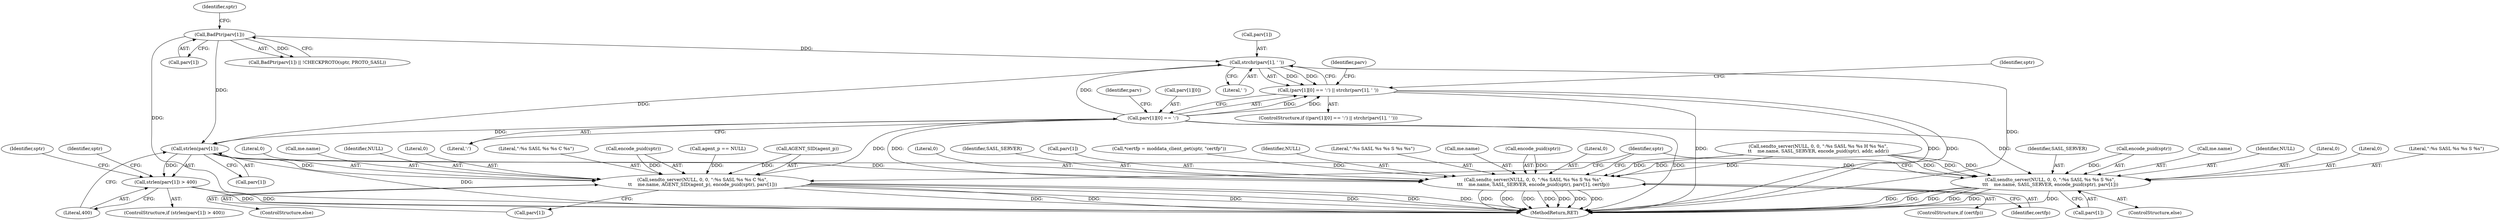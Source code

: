 digraph "0_unrealircd_f473e355e1dc422c4f019dbf86bc50ba1a34a766@API" {
"1000161" [label="(Call,strchr(parv[1], ' '))"];
"1000154" [label="(Call,parv[1][0] == ':')"];
"1000117" [label="(Call,BadPtr(parv[1]))"];
"1000153" [label="(Call,(parv[1][0] == ':') || strchr(parv[1], ' '))"];
"1000181" [label="(Call,strlen(parv[1]))"];
"1000180" [label="(Call,strlen(parv[1]) > 400)"];
"1000259" [label="(Call,sendto_server(NULL, 0, 0, \":%s SASL %s %s S %s %s\",\n\t\t\t    me.name, SASL_SERVER, encode_puid(sptr), parv[1], certfp))"];
"1000275" [label="(Call,sendto_server(NULL, 0, 0, \":%s SASL %s %s S %s\",\n\t\t\t    me.name, SASL_SERVER, encode_puid(sptr), parv[1]))"];
"1000290" [label="(Call,sendto_server(NULL, 0, 0, \":%s SASL %s %s C %s\",\n\t\t    me.name, AGENT_SID(agent_p), encode_puid(sptr), parv[1]))"];
"1000244" [label="(Call,sendto_server(NULL, 0, 0, \":%s SASL %s %s H %s %s\",\n\t\t    me.name, SASL_SERVER, encode_puid(sptr), addr, addr))"];
"1000154" [label="(Call,parv[1][0] == ':')"];
"1000259" [label="(Call,sendto_server(NULL, 0, 0, \":%s SASL %s %s S %s %s\",\n\t\t\t    me.name, SASL_SERVER, encode_puid(sptr), parv[1], certfp))"];
"1000180" [label="(Call,strlen(parv[1]) > 400)"];
"1000294" [label="(Literal,\":%s SASL %s %s C %s\")"];
"1000162" [label="(Call,parv[1])"];
"1000117" [label="(Call,BadPtr(parv[1]))"];
"1000283" [label="(Identifier,SASL_SERVER)"];
"1000268" [label="(Call,encode_puid(sptr))"];
"1000183" [label="(Identifier,parv)"];
"1000153" [label="(Call,(parv[1][0] == ':') || strchr(parv[1], ' '))"];
"1000168" [label="(Identifier,sptr)"];
"1000123" [label="(Identifier,sptr)"];
"1000163" [label="(Identifier,parv)"];
"1000273" [label="(Identifier,certfp)"];
"1000118" [label="(Call,parv[1])"];
"1000155" [label="(Call,parv[1][0])"];
"1000261" [label="(Literal,0)"];
"1000267" [label="(Identifier,SASL_SERVER)"];
"1000161" [label="(Call,strchr(parv[1], ' '))"];
"1000300" [label="(Call,encode_puid(sptr))"];
"1000284" [label="(Call,encode_puid(sptr))"];
"1000270" [label="(Call,parv[1])"];
"1000308" [label="(Identifier,sptr)"];
"1000257" [label="(ControlStructure,if (certfp))"];
"1000239" [label="(Call,*certfp = moddata_client_get(sptr, \"certfp\"))"];
"1000160" [label="(Literal,':')"];
"1000209" [label="(Identifier,sptr)"];
"1000275" [label="(Call,sendto_server(NULL, 0, 0, \":%s SASL %s %s S %s\",\n\t\t\t    me.name, SASL_SERVER, encode_puid(sptr), parv[1]))"];
"1000165" [label="(Literal,' ')"];
"1000185" [label="(Literal,400)"];
"1000290" [label="(Call,sendto_server(NULL, 0, 0, \":%s SASL %s %s C %s\",\n\t\t    me.name, AGENT_SID(agent_p), encode_puid(sptr), parv[1]))"];
"1000260" [label="(Identifier,NULL)"];
"1000280" [label="(Call,me.name)"];
"1000222" [label="(Call,agent_p == NULL)"];
"1000274" [label="(ControlStructure,else)"];
"1000313" [label="(MethodReturn,RET)"];
"1000298" [label="(Call,AGENT_SID(agent_p))"];
"1000276" [label="(Identifier,NULL)"];
"1000152" [label="(ControlStructure,if ((parv[1][0] == ':') || strchr(parv[1], ' ')))"];
"1000292" [label="(Literal,0)"];
"1000263" [label="(Literal,\":%s SASL %s %s S %s %s\")"];
"1000116" [label="(Call,BadPtr(parv[1]) || !CHECKPROTO(sptr, PROTO_SASL))"];
"1000295" [label="(Call,me.name)"];
"1000286" [label="(Call,parv[1])"];
"1000289" [label="(ControlStructure,else)"];
"1000264" [label="(Call,me.name)"];
"1000278" [label="(Literal,0)"];
"1000188" [label="(Identifier,sptr)"];
"1000277" [label="(Literal,0)"];
"1000279" [label="(Literal,\":%s SASL %s %s S %s\")"];
"1000181" [label="(Call,strlen(parv[1]))"];
"1000302" [label="(Call,parv[1])"];
"1000291" [label="(Identifier,NULL)"];
"1000182" [label="(Call,parv[1])"];
"1000179" [label="(ControlStructure,if (strlen(parv[1]) > 400))"];
"1000262" [label="(Literal,0)"];
"1000293" [label="(Literal,0)"];
"1000161" -> "1000153"  [label="AST: "];
"1000161" -> "1000165"  [label="CFG: "];
"1000162" -> "1000161"  [label="AST: "];
"1000165" -> "1000161"  [label="AST: "];
"1000153" -> "1000161"  [label="CFG: "];
"1000161" -> "1000313"  [label="DDG: "];
"1000161" -> "1000153"  [label="DDG: "];
"1000161" -> "1000153"  [label="DDG: "];
"1000154" -> "1000161"  [label="DDG: "];
"1000117" -> "1000161"  [label="DDG: "];
"1000161" -> "1000181"  [label="DDG: "];
"1000154" -> "1000153"  [label="AST: "];
"1000154" -> "1000160"  [label="CFG: "];
"1000155" -> "1000154"  [label="AST: "];
"1000160" -> "1000154"  [label="AST: "];
"1000163" -> "1000154"  [label="CFG: "];
"1000153" -> "1000154"  [label="CFG: "];
"1000154" -> "1000313"  [label="DDG: "];
"1000154" -> "1000153"  [label="DDG: "];
"1000154" -> "1000153"  [label="DDG: "];
"1000154" -> "1000181"  [label="DDG: "];
"1000154" -> "1000259"  [label="DDG: "];
"1000154" -> "1000275"  [label="DDG: "];
"1000154" -> "1000290"  [label="DDG: "];
"1000117" -> "1000116"  [label="AST: "];
"1000117" -> "1000118"  [label="CFG: "];
"1000118" -> "1000117"  [label="AST: "];
"1000123" -> "1000117"  [label="CFG: "];
"1000116" -> "1000117"  [label="CFG: "];
"1000117" -> "1000313"  [label="DDG: "];
"1000117" -> "1000116"  [label="DDG: "];
"1000117" -> "1000181"  [label="DDG: "];
"1000153" -> "1000152"  [label="AST: "];
"1000168" -> "1000153"  [label="CFG: "];
"1000183" -> "1000153"  [label="CFG: "];
"1000153" -> "1000313"  [label="DDG: "];
"1000153" -> "1000313"  [label="DDG: "];
"1000153" -> "1000313"  [label="DDG: "];
"1000181" -> "1000180"  [label="AST: "];
"1000181" -> "1000182"  [label="CFG: "];
"1000182" -> "1000181"  [label="AST: "];
"1000185" -> "1000181"  [label="CFG: "];
"1000181" -> "1000313"  [label="DDG: "];
"1000181" -> "1000180"  [label="DDG: "];
"1000181" -> "1000259"  [label="DDG: "];
"1000181" -> "1000275"  [label="DDG: "];
"1000181" -> "1000290"  [label="DDG: "];
"1000180" -> "1000179"  [label="AST: "];
"1000180" -> "1000185"  [label="CFG: "];
"1000185" -> "1000180"  [label="AST: "];
"1000188" -> "1000180"  [label="CFG: "];
"1000209" -> "1000180"  [label="CFG: "];
"1000180" -> "1000313"  [label="DDG: "];
"1000180" -> "1000313"  [label="DDG: "];
"1000259" -> "1000257"  [label="AST: "];
"1000259" -> "1000273"  [label="CFG: "];
"1000260" -> "1000259"  [label="AST: "];
"1000261" -> "1000259"  [label="AST: "];
"1000262" -> "1000259"  [label="AST: "];
"1000263" -> "1000259"  [label="AST: "];
"1000264" -> "1000259"  [label="AST: "];
"1000267" -> "1000259"  [label="AST: "];
"1000268" -> "1000259"  [label="AST: "];
"1000270" -> "1000259"  [label="AST: "];
"1000273" -> "1000259"  [label="AST: "];
"1000308" -> "1000259"  [label="CFG: "];
"1000259" -> "1000313"  [label="DDG: "];
"1000259" -> "1000313"  [label="DDG: "];
"1000259" -> "1000313"  [label="DDG: "];
"1000259" -> "1000313"  [label="DDG: "];
"1000259" -> "1000313"  [label="DDG: "];
"1000259" -> "1000313"  [label="DDG: "];
"1000259" -> "1000313"  [label="DDG: "];
"1000244" -> "1000259"  [label="DDG: "];
"1000244" -> "1000259"  [label="DDG: "];
"1000244" -> "1000259"  [label="DDG: "];
"1000268" -> "1000259"  [label="DDG: "];
"1000239" -> "1000259"  [label="DDG: "];
"1000275" -> "1000274"  [label="AST: "];
"1000275" -> "1000286"  [label="CFG: "];
"1000276" -> "1000275"  [label="AST: "];
"1000277" -> "1000275"  [label="AST: "];
"1000278" -> "1000275"  [label="AST: "];
"1000279" -> "1000275"  [label="AST: "];
"1000280" -> "1000275"  [label="AST: "];
"1000283" -> "1000275"  [label="AST: "];
"1000284" -> "1000275"  [label="AST: "];
"1000286" -> "1000275"  [label="AST: "];
"1000308" -> "1000275"  [label="CFG: "];
"1000275" -> "1000313"  [label="DDG: "];
"1000275" -> "1000313"  [label="DDG: "];
"1000275" -> "1000313"  [label="DDG: "];
"1000275" -> "1000313"  [label="DDG: "];
"1000275" -> "1000313"  [label="DDG: "];
"1000275" -> "1000313"  [label="DDG: "];
"1000244" -> "1000275"  [label="DDG: "];
"1000244" -> "1000275"  [label="DDG: "];
"1000244" -> "1000275"  [label="DDG: "];
"1000284" -> "1000275"  [label="DDG: "];
"1000290" -> "1000289"  [label="AST: "];
"1000290" -> "1000302"  [label="CFG: "];
"1000291" -> "1000290"  [label="AST: "];
"1000292" -> "1000290"  [label="AST: "];
"1000293" -> "1000290"  [label="AST: "];
"1000294" -> "1000290"  [label="AST: "];
"1000295" -> "1000290"  [label="AST: "];
"1000298" -> "1000290"  [label="AST: "];
"1000300" -> "1000290"  [label="AST: "];
"1000302" -> "1000290"  [label="AST: "];
"1000308" -> "1000290"  [label="CFG: "];
"1000290" -> "1000313"  [label="DDG: "];
"1000290" -> "1000313"  [label="DDG: "];
"1000290" -> "1000313"  [label="DDG: "];
"1000290" -> "1000313"  [label="DDG: "];
"1000290" -> "1000313"  [label="DDG: "];
"1000290" -> "1000313"  [label="DDG: "];
"1000222" -> "1000290"  [label="DDG: "];
"1000298" -> "1000290"  [label="DDG: "];
"1000300" -> "1000290"  [label="DDG: "];
}
